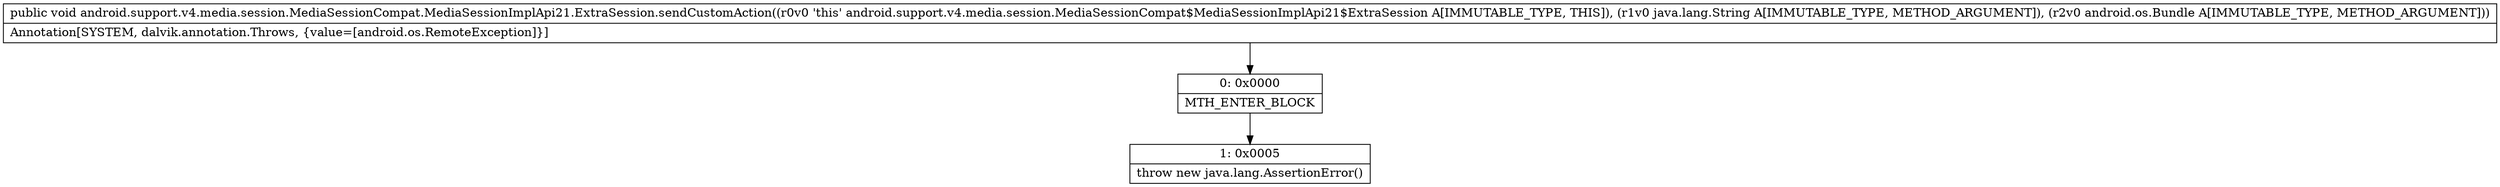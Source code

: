 digraph "CFG forandroid.support.v4.media.session.MediaSessionCompat.MediaSessionImplApi21.ExtraSession.sendCustomAction(Ljava\/lang\/String;Landroid\/os\/Bundle;)V" {
Node_0 [shape=record,label="{0\:\ 0x0000|MTH_ENTER_BLOCK\l}"];
Node_1 [shape=record,label="{1\:\ 0x0005|throw new java.lang.AssertionError()\l}"];
MethodNode[shape=record,label="{public void android.support.v4.media.session.MediaSessionCompat.MediaSessionImplApi21.ExtraSession.sendCustomAction((r0v0 'this' android.support.v4.media.session.MediaSessionCompat$MediaSessionImplApi21$ExtraSession A[IMMUTABLE_TYPE, THIS]), (r1v0 java.lang.String A[IMMUTABLE_TYPE, METHOD_ARGUMENT]), (r2v0 android.os.Bundle A[IMMUTABLE_TYPE, METHOD_ARGUMENT]))  | Annotation[SYSTEM, dalvik.annotation.Throws, \{value=[android.os.RemoteException]\}]\l}"];
MethodNode -> Node_0;
Node_0 -> Node_1;
}

